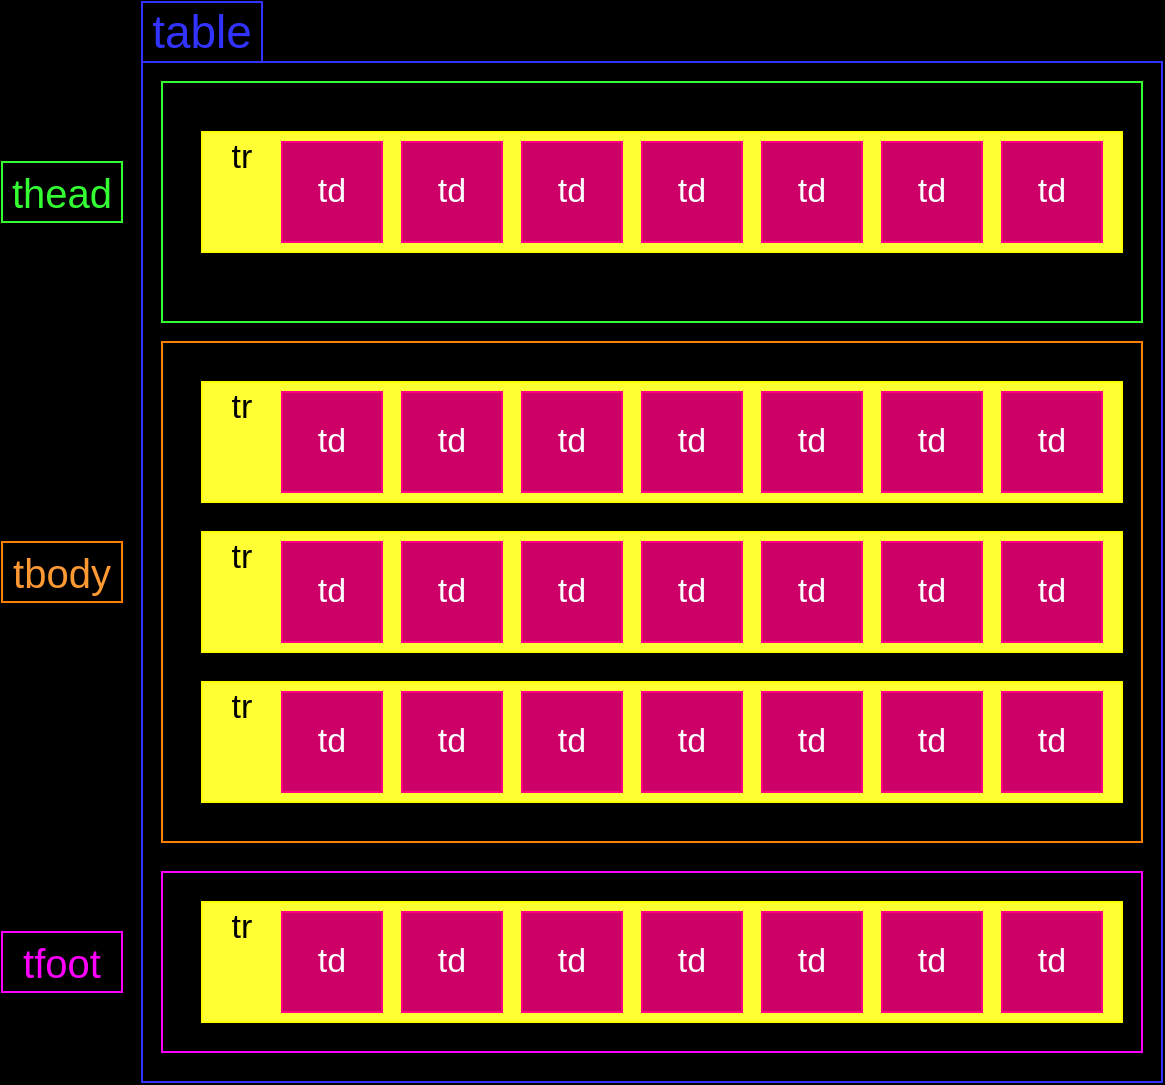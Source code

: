 <mxfile>
    <diagram id="l8O2nLvuA3SCEHRJgET6" name="Page-1">
        <mxGraphModel dx="1421" dy="862" grid="1" gridSize="10" guides="1" tooltips="1" connect="1" arrows="1" fold="1" page="1" pageScale="1" pageWidth="850" pageHeight="1100" background="#000000" math="0" shadow="0">
            <root>
                <mxCell id="0"/>
                <mxCell id="1" parent="0"/>
                <mxCell id="2" value="" style="whiteSpace=wrap;html=1;aspect=fixed;strokeColor=#3333FF;fontColor=#3333FF;labelBackgroundColor=#000000;fillColor=#000000;" parent="1" vertex="1">
                    <mxGeometry x="130" y="180" width="510" height="510" as="geometry"/>
                </mxCell>
                <mxCell id="57" value="" style="rounded=0;whiteSpace=wrap;html=1;fontSize=20;strokeColor=#FF00FF;fontColor=#FF00FF;labelBackgroundColor=#000000;fillColor=#000000;" vertex="1" parent="1">
                    <mxGeometry x="140" y="585" width="490" height="90" as="geometry"/>
                </mxCell>
                <mxCell id="55" value="" style="rounded=0;whiteSpace=wrap;html=1;fontSize=20;strokeColor=#33FF33;labelBackgroundColor=#000000;fillColor=#000000;" vertex="1" parent="1">
                    <mxGeometry x="140" y="190" width="490" height="120" as="geometry"/>
                </mxCell>
                <mxCell id="6" value="table" style="text;html=1;align=center;verticalAlign=middle;whiteSpace=wrap;rounded=0;fontSize=23;strokeColor=#3333FF;fontColor=#3333FF;" parent="1" vertex="1">
                    <mxGeometry x="130" y="150" width="60" height="30" as="geometry"/>
                </mxCell>
                <mxCell id="17" value="thead" style="text;html=1;strokeColor=#33FF33;fillColor=none;align=center;verticalAlign=middle;whiteSpace=wrap;rounded=0;fontSize=20;fontColor=#33FF33;" vertex="1" parent="1">
                    <mxGeometry x="60" y="230" width="60" height="30" as="geometry"/>
                </mxCell>
                <mxCell id="53" value="tfoot" style="text;html=1;strokeColor=#FF00FF;fillColor=none;align=center;verticalAlign=middle;whiteSpace=wrap;rounded=0;fontSize=20;fontColor=#FF00FF;" vertex="1" parent="1">
                    <mxGeometry x="60" y="615" width="60" height="30" as="geometry"/>
                </mxCell>
                <mxCell id="54" value="tbody" style="text;html=1;strokeColor=#FF8000;fillColor=none;align=center;verticalAlign=middle;whiteSpace=wrap;rounded=0;fontSize=20;fontColor=#FF9933;" vertex="1" parent="1">
                    <mxGeometry x="60" y="420" width="60" height="30" as="geometry"/>
                </mxCell>
                <mxCell id="121" value="" style="rounded=0;whiteSpace=wrap;html=1;fontSize=20;strokeColor=#FF8000;fontColor=#FF9933;labelBackgroundColor=#000000;fillColor=#000000;" vertex="1" parent="1">
                    <mxGeometry x="140" y="320" width="490" height="250" as="geometry"/>
                </mxCell>
                <mxCell id="123" value="" style="rounded=0;whiteSpace=wrap;html=1;fontSize=15;strokeColor=#FFFF00;fillColor=#FFFF33;" vertex="1" parent="1">
                    <mxGeometry x="160" y="215" width="460" height="60" as="geometry"/>
                </mxCell>
                <mxCell id="124" value="td" style="whiteSpace=wrap;html=1;aspect=fixed;fontSize=17;fontColor=#FFFFFF;strokeColor=#FF0080;fillColor=#CC0066;" vertex="1" parent="1">
                    <mxGeometry x="200" y="220" width="50" height="50" as="geometry"/>
                </mxCell>
                <mxCell id="125" value="td" style="whiteSpace=wrap;html=1;aspect=fixed;fontSize=17;fontColor=#FFFFFF;strokeColor=#FF0080;fillColor=#CC0066;" vertex="1" parent="1">
                    <mxGeometry x="260" y="220" width="50" height="50" as="geometry"/>
                </mxCell>
                <mxCell id="126" value="td" style="whiteSpace=wrap;html=1;aspect=fixed;fontSize=17;fontColor=#FFFFFF;strokeColor=#FF0080;fillColor=#CC0066;" vertex="1" parent="1">
                    <mxGeometry x="320" y="220" width="50" height="50" as="geometry"/>
                </mxCell>
                <mxCell id="127" value="td" style="whiteSpace=wrap;html=1;aspect=fixed;fontSize=17;fontColor=#FFFFFF;strokeColor=#FF0080;fillColor=#CC0066;" vertex="1" parent="1">
                    <mxGeometry x="380" y="220" width="50" height="50" as="geometry"/>
                </mxCell>
                <mxCell id="128" value="td" style="whiteSpace=wrap;html=1;aspect=fixed;fontSize=17;fontColor=#FFFFFF;strokeColor=#FF0080;fillColor=#CC0066;" vertex="1" parent="1">
                    <mxGeometry x="440" y="220" width="50" height="50" as="geometry"/>
                </mxCell>
                <mxCell id="129" value="td" style="whiteSpace=wrap;html=1;aspect=fixed;fontSize=17;fontColor=#FFFFFF;strokeColor=#FF0080;fillColor=#CC0066;" vertex="1" parent="1">
                    <mxGeometry x="500" y="220" width="50" height="50" as="geometry"/>
                </mxCell>
                <mxCell id="130" value="tr" style="text;html=1;strokeColor=none;fillColor=none;align=center;verticalAlign=middle;whiteSpace=wrap;rounded=0;fontSize=17;fontColor=#000000;" vertex="1" parent="1">
                    <mxGeometry x="160" y="215" width="40" height="25" as="geometry"/>
                </mxCell>
                <mxCell id="138" value="" style="rounded=0;whiteSpace=wrap;html=1;fontSize=15;strokeColor=#FFFF00;fillColor=#FFFF33;" vertex="1" parent="1">
                    <mxGeometry x="160" y="340" width="460" height="60" as="geometry"/>
                </mxCell>
                <mxCell id="139" value="td" style="whiteSpace=wrap;html=1;aspect=fixed;fontSize=17;fontColor=#FFFFFF;strokeColor=#FF0080;fillColor=#CC0066;" vertex="1" parent="1">
                    <mxGeometry x="200" y="345" width="50" height="50" as="geometry"/>
                </mxCell>
                <mxCell id="140" value="td" style="whiteSpace=wrap;html=1;aspect=fixed;fontSize=17;fontColor=#FFFFFF;strokeColor=#FF0080;fillColor=#CC0066;" vertex="1" parent="1">
                    <mxGeometry x="260" y="345" width="50" height="50" as="geometry"/>
                </mxCell>
                <mxCell id="141" value="td" style="whiteSpace=wrap;html=1;aspect=fixed;fontSize=17;fontColor=#FFFFFF;strokeColor=#FF0080;fillColor=#CC0066;" vertex="1" parent="1">
                    <mxGeometry x="320" y="345" width="50" height="50" as="geometry"/>
                </mxCell>
                <mxCell id="142" value="td" style="whiteSpace=wrap;html=1;aspect=fixed;fontSize=17;fontColor=#FFFFFF;strokeColor=#FF0080;fillColor=#CC0066;" vertex="1" parent="1">
                    <mxGeometry x="380" y="345" width="50" height="50" as="geometry"/>
                </mxCell>
                <mxCell id="143" value="td" style="whiteSpace=wrap;html=1;aspect=fixed;fontSize=17;fontColor=#FFFFFF;strokeColor=#FF0080;fillColor=#CC0066;" vertex="1" parent="1">
                    <mxGeometry x="440" y="345" width="50" height="50" as="geometry"/>
                </mxCell>
                <mxCell id="144" value="td" style="whiteSpace=wrap;html=1;aspect=fixed;fontSize=17;fontColor=#FFFFFF;strokeColor=#FF0080;fillColor=#CC0066;" vertex="1" parent="1">
                    <mxGeometry x="500" y="345" width="50" height="50" as="geometry"/>
                </mxCell>
                <mxCell id="145" value="tr" style="text;html=1;strokeColor=none;fillColor=none;align=center;verticalAlign=middle;whiteSpace=wrap;rounded=0;fontSize=17;fontColor=#000000;" vertex="1" parent="1">
                    <mxGeometry x="160" y="340" width="40" height="25" as="geometry"/>
                </mxCell>
                <mxCell id="146" value="" style="rounded=0;whiteSpace=wrap;html=1;fontSize=15;strokeColor=#FFFF00;fillColor=#FFFF33;" vertex="1" parent="1">
                    <mxGeometry x="160" y="415" width="460" height="60" as="geometry"/>
                </mxCell>
                <mxCell id="147" value="td" style="whiteSpace=wrap;html=1;aspect=fixed;fontSize=17;fontColor=#FFFFFF;strokeColor=#FF0080;fillColor=#CC0066;" vertex="1" parent="1">
                    <mxGeometry x="200" y="420" width="50" height="50" as="geometry"/>
                </mxCell>
                <mxCell id="148" value="td" style="whiteSpace=wrap;html=1;aspect=fixed;fontSize=17;fontColor=#FFFFFF;strokeColor=#FF0080;fillColor=#CC0066;" vertex="1" parent="1">
                    <mxGeometry x="260" y="420" width="50" height="50" as="geometry"/>
                </mxCell>
                <mxCell id="149" value="td" style="whiteSpace=wrap;html=1;aspect=fixed;fontSize=17;fontColor=#FFFFFF;strokeColor=#FF0080;fillColor=#CC0066;" vertex="1" parent="1">
                    <mxGeometry x="320" y="420" width="50" height="50" as="geometry"/>
                </mxCell>
                <mxCell id="150" value="td" style="whiteSpace=wrap;html=1;aspect=fixed;fontSize=17;fontColor=#FFFFFF;strokeColor=#FF0080;fillColor=#CC0066;" vertex="1" parent="1">
                    <mxGeometry x="380" y="420" width="50" height="50" as="geometry"/>
                </mxCell>
                <mxCell id="151" value="td" style="whiteSpace=wrap;html=1;aspect=fixed;fontSize=17;fontColor=#FFFFFF;strokeColor=#FF0080;fillColor=#CC0066;" vertex="1" parent="1">
                    <mxGeometry x="440" y="420" width="50" height="50" as="geometry"/>
                </mxCell>
                <mxCell id="152" value="td" style="whiteSpace=wrap;html=1;aspect=fixed;fontSize=17;fontColor=#FFFFFF;strokeColor=#FF0080;fillColor=#CC0066;" vertex="1" parent="1">
                    <mxGeometry x="500" y="420" width="50" height="50" as="geometry"/>
                </mxCell>
                <mxCell id="153" value="tr" style="text;html=1;strokeColor=none;fillColor=none;align=center;verticalAlign=middle;whiteSpace=wrap;rounded=0;fontSize=17;fontColor=#000000;" vertex="1" parent="1">
                    <mxGeometry x="160" y="415" width="40" height="25" as="geometry"/>
                </mxCell>
                <mxCell id="154" value="" style="rounded=0;whiteSpace=wrap;html=1;fontSize=15;strokeColor=#FFFF00;fillColor=#FFFF33;" vertex="1" parent="1">
                    <mxGeometry x="160" y="490" width="460" height="60" as="geometry"/>
                </mxCell>
                <mxCell id="155" value="td" style="whiteSpace=wrap;html=1;aspect=fixed;fontSize=17;fontColor=#FFFFFF;strokeColor=#FF0080;fillColor=#CC0066;" vertex="1" parent="1">
                    <mxGeometry x="200" y="495" width="50" height="50" as="geometry"/>
                </mxCell>
                <mxCell id="156" value="td" style="whiteSpace=wrap;html=1;aspect=fixed;fontSize=17;fontColor=#FFFFFF;strokeColor=#FF0080;fillColor=#CC0066;" vertex="1" parent="1">
                    <mxGeometry x="260" y="495" width="50" height="50" as="geometry"/>
                </mxCell>
                <mxCell id="157" value="td" style="whiteSpace=wrap;html=1;aspect=fixed;fontSize=17;fontColor=#FFFFFF;strokeColor=#FF0080;fillColor=#CC0066;" vertex="1" parent="1">
                    <mxGeometry x="320" y="495" width="50" height="50" as="geometry"/>
                </mxCell>
                <mxCell id="158" value="td" style="whiteSpace=wrap;html=1;aspect=fixed;fontSize=17;fontColor=#FFFFFF;strokeColor=#FF0080;fillColor=#CC0066;" vertex="1" parent="1">
                    <mxGeometry x="380" y="495" width="50" height="50" as="geometry"/>
                </mxCell>
                <mxCell id="159" value="td" style="whiteSpace=wrap;html=1;aspect=fixed;fontSize=17;fontColor=#FFFFFF;strokeColor=#FF0080;fillColor=#CC0066;" vertex="1" parent="1">
                    <mxGeometry x="440" y="495" width="50" height="50" as="geometry"/>
                </mxCell>
                <mxCell id="160" value="td" style="whiteSpace=wrap;html=1;aspect=fixed;fontSize=17;fontColor=#FFFFFF;strokeColor=#FF0080;fillColor=#CC0066;" vertex="1" parent="1">
                    <mxGeometry x="500" y="495" width="50" height="50" as="geometry"/>
                </mxCell>
                <mxCell id="161" value="tr" style="text;html=1;strokeColor=none;fillColor=none;align=center;verticalAlign=middle;whiteSpace=wrap;rounded=0;fontSize=17;fontColor=#000000;" vertex="1" parent="1">
                    <mxGeometry x="160" y="490" width="40" height="25" as="geometry"/>
                </mxCell>
                <mxCell id="162" value="" style="rounded=0;whiteSpace=wrap;html=1;fontSize=15;strokeColor=#FFFF00;fillColor=#FFFF33;" vertex="1" parent="1">
                    <mxGeometry x="160" y="600" width="460" height="60" as="geometry"/>
                </mxCell>
                <mxCell id="163" value="td" style="whiteSpace=wrap;html=1;aspect=fixed;fontSize=17;fontColor=#FFFFFF;strokeColor=#FF0080;fillColor=#CC0066;" vertex="1" parent="1">
                    <mxGeometry x="200" y="605" width="50" height="50" as="geometry"/>
                </mxCell>
                <mxCell id="164" value="td" style="whiteSpace=wrap;html=1;aspect=fixed;fontSize=17;fontColor=#FFFFFF;strokeColor=#FF0080;fillColor=#CC0066;" vertex="1" parent="1">
                    <mxGeometry x="260" y="605" width="50" height="50" as="geometry"/>
                </mxCell>
                <mxCell id="165" value="td" style="whiteSpace=wrap;html=1;aspect=fixed;fontSize=17;fontColor=#FFFFFF;strokeColor=#FF0080;fillColor=#CC0066;" vertex="1" parent="1">
                    <mxGeometry x="320" y="605" width="50" height="50" as="geometry"/>
                </mxCell>
                <mxCell id="166" value="td" style="whiteSpace=wrap;html=1;aspect=fixed;fontSize=17;fontColor=#FFFFFF;strokeColor=#FF0080;fillColor=#CC0066;" vertex="1" parent="1">
                    <mxGeometry x="380" y="605" width="50" height="50" as="geometry"/>
                </mxCell>
                <mxCell id="167" value="td" style="whiteSpace=wrap;html=1;aspect=fixed;fontSize=17;fontColor=#FFFFFF;strokeColor=#FF0080;fillColor=#CC0066;" vertex="1" parent="1">
                    <mxGeometry x="440" y="605" width="50" height="50" as="geometry"/>
                </mxCell>
                <mxCell id="168" value="td" style="whiteSpace=wrap;html=1;aspect=fixed;fontSize=17;fontColor=#FFFFFF;strokeColor=#FF0080;fillColor=#CC0066;" vertex="1" parent="1">
                    <mxGeometry x="500" y="605" width="50" height="50" as="geometry"/>
                </mxCell>
                <mxCell id="169" value="tr" style="text;html=1;strokeColor=none;fillColor=none;align=center;verticalAlign=middle;whiteSpace=wrap;rounded=0;fontSize=17;fontColor=#000000;" vertex="1" parent="1">
                    <mxGeometry x="160" y="600" width="40" height="25" as="geometry"/>
                </mxCell>
                <mxCell id="170" value="td" style="whiteSpace=wrap;html=1;aspect=fixed;fontSize=17;fontColor=#FFFFFF;strokeColor=#FF0080;fillColor=#CC0066;" vertex="1" parent="1">
                    <mxGeometry x="560" y="220" width="50" height="50" as="geometry"/>
                </mxCell>
                <mxCell id="171" value="td" style="whiteSpace=wrap;html=1;aspect=fixed;fontSize=17;fontColor=#FFFFFF;strokeColor=#FF0080;fillColor=#CC0066;" vertex="1" parent="1">
                    <mxGeometry x="560" y="345" width="50" height="50" as="geometry"/>
                </mxCell>
                <mxCell id="172" value="td" style="whiteSpace=wrap;html=1;aspect=fixed;fontSize=17;fontColor=#FFFFFF;strokeColor=#FF0080;fillColor=#CC0066;" vertex="1" parent="1">
                    <mxGeometry x="560" y="420" width="50" height="50" as="geometry"/>
                </mxCell>
                <mxCell id="173" value="td" style="whiteSpace=wrap;html=1;aspect=fixed;fontSize=17;fontColor=#FFFFFF;strokeColor=#FF0080;fillColor=#CC0066;" vertex="1" parent="1">
                    <mxGeometry x="560" y="495" width="50" height="50" as="geometry"/>
                </mxCell>
                <mxCell id="174" value="td" style="whiteSpace=wrap;html=1;aspect=fixed;fontSize=17;fontColor=#FFFFFF;strokeColor=#FF0080;fillColor=#CC0066;" vertex="1" parent="1">
                    <mxGeometry x="560" y="605" width="50" height="50" as="geometry"/>
                </mxCell>
            </root>
        </mxGraphModel>
    </diagram>
</mxfile>